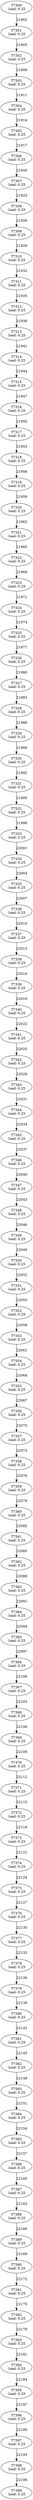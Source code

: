 digraph taskgraph {
	T7300 [label= "T7300\n load: 0.25"];
	T7301 [label= "T7301\n load: 0.25"];
	T7300 -> T7301[label=21902];
	T7302 [label= "T7302\n load: 0.25"];
	T7301 -> T7302[label=21905];
	T7303 [label= "T7303\n load: 0.25"];
	T7302 -> T7303[label=21908];
	T7304 [label= "T7304\n load: 0.25"];
	T7303 -> T7304[label=21911];
	T7305 [label= "T7305\n load: 0.25"];
	T7304 -> T7305[label=21914];
	T7306 [label= "T7306\n load: 0.25"];
	T7305 -> T7306[label=21917];
	T7307 [label= "T7307\n load: 0.25"];
	T7306 -> T7307[label=21920];
	T7308 [label= "T7308\n load: 0.25"];
	T7307 -> T7308[label=21923];
	T7309 [label= "T7309\n load: 0.25"];
	T7308 -> T7309[label=21926];
	T7310 [label= "T7310\n load: 0.25"];
	T7309 -> T7310[label=21929];
	T7311 [label= "T7311\n load: 0.25"];
	T7310 -> T7311[label=21932];
	T7312 [label= "T7312\n load: 0.25"];
	T7311 -> T7312[label=21935];
	T7313 [label= "T7313\n load: 0.25"];
	T7312 -> T7313[label=21938];
	T7314 [label= "T7314\n load: 0.25"];
	T7313 -> T7314[label=21941];
	T7315 [label= "T7315\n load: 0.25"];
	T7314 -> T7315[label=21944];
	T7316 [label= "T7316\n load: 0.25"];
	T7315 -> T7316[label=21947];
	T7317 [label= "T7317\n load: 0.25"];
	T7316 -> T7317[label=21950];
	T7318 [label= "T7318\n load: 0.25"];
	T7317 -> T7318[label=21953];
	T7319 [label= "T7319\n load: 0.25"];
	T7318 -> T7319[label=21956];
	T7320 [label= "T7320\n load: 0.25"];
	T7319 -> T7320[label=21959];
	T7321 [label= "T7321\n load: 0.25"];
	T7320 -> T7321[label=21962];
	T7322 [label= "T7322\n load: 0.25"];
	T7321 -> T7322[label=21965];
	T7323 [label= "T7323\n load: 0.25"];
	T7322 -> T7323[label=21968];
	T7324 [label= "T7324\n load: 0.25"];
	T7323 -> T7324[label=21971];
	T7325 [label= "T7325\n load: 0.25"];
	T7324 -> T7325[label=21974];
	T7326 [label= "T7326\n load: 0.25"];
	T7325 -> T7326[label=21977];
	T7327 [label= "T7327\n load: 0.25"];
	T7326 -> T7327[label=21980];
	T7328 [label= "T7328\n load: 0.25"];
	T7327 -> T7328[label=21983];
	T7329 [label= "T7329\n load: 0.25"];
	T7328 -> T7329[label=21986];
	T7330 [label= "T7330\n load: 0.25"];
	T7329 -> T7330[label=21989];
	T7331 [label= "T7331\n load: 0.25"];
	T7330 -> T7331[label=21992];
	T7332 [label= "T7332\n load: 0.25"];
	T7331 -> T7332[label=21995];
	T7333 [label= "T7333\n load: 0.25"];
	T7332 -> T7333[label=21998];
	T7334 [label= "T7334\n load: 0.25"];
	T7333 -> T7334[label=22001];
	T7335 [label= "T7335\n load: 0.25"];
	T7334 -> T7335[label=22004];
	T7336 [label= "T7336\n load: 0.25"];
	T7335 -> T7336[label=22007];
	T7337 [label= "T7337\n load: 0.25"];
	T7336 -> T7337[label=22010];
	T7338 [label= "T7338\n load: 0.25"];
	T7337 -> T7338[label=22013];
	T7339 [label= "T7339\n load: 0.25"];
	T7338 -> T7339[label=22016];
	T7340 [label= "T7340\n load: 0.25"];
	T7339 -> T7340[label=22019];
	T7341 [label= "T7341\n load: 0.25"];
	T7340 -> T7341[label=22022];
	T7342 [label= "T7342\n load: 0.25"];
	T7341 -> T7342[label=22025];
	T7343 [label= "T7343\n load: 0.25"];
	T7342 -> T7343[label=22028];
	T7344 [label= "T7344\n load: 0.25"];
	T7343 -> T7344[label=22031];
	T7345 [label= "T7345\n load: 0.25"];
	T7344 -> T7345[label=22034];
	T7346 [label= "T7346\n load: 0.25"];
	T7345 -> T7346[label=22037];
	T7347 [label= "T7347\n load: 0.25"];
	T7346 -> T7347[label=22040];
	T7348 [label= "T7348\n load: 0.25"];
	T7347 -> T7348[label=22043];
	T7349 [label= "T7349\n load: 0.25"];
	T7348 -> T7349[label=22046];
	T7350 [label= "T7350\n load: 0.25"];
	T7349 -> T7350[label=22049];
	T7351 [label= "T7351\n load: 0.25"];
	T7350 -> T7351[label=22052];
	T7352 [label= "T7352\n load: 0.25"];
	T7351 -> T7352[label=22055];
	T7353 [label= "T7353\n load: 0.25"];
	T7352 -> T7353[label=22058];
	T7354 [label= "T7354\n load: 0.25"];
	T7353 -> T7354[label=22061];
	T7355 [label= "T7355\n load: 0.25"];
	T7354 -> T7355[label=22064];
	T7356 [label= "T7356\n load: 0.25"];
	T7355 -> T7356[label=22067];
	T7357 [label= "T7357\n load: 0.25"];
	T7356 -> T7357[label=22070];
	T7358 [label= "T7358\n load: 0.25"];
	T7357 -> T7358[label=22073];
	T7359 [label= "T7359\n load: 0.25"];
	T7358 -> T7359[label=22076];
	T7360 [label= "T7360\n load: 0.25"];
	T7359 -> T7360[label=22079];
	T7361 [label= "T7361\n load: 0.25"];
	T7360 -> T7361[label=22082];
	T7362 [label= "T7362\n load: 0.25"];
	T7361 -> T7362[label=22085];
	T7363 [label= "T7363\n load: 0.25"];
	T7362 -> T7363[label=22088];
	T7364 [label= "T7364\n load: 0.25"];
	T7363 -> T7364[label=22091];
	T7365 [label= "T7365\n load: 0.25"];
	T7364 -> T7365[label=22094];
	T7366 [label= "T7366\n load: 0.25"];
	T7365 -> T7366[label=22097];
	T7367 [label= "T7367\n load: 0.25"];
	T7366 -> T7367[label=22100];
	T7368 [label= "T7368\n load: 0.25"];
	T7367 -> T7368[label=22103];
	T7369 [label= "T7369\n load: 0.25"];
	T7368 -> T7369[label=22106];
	T7370 [label= "T7370\n load: 0.25"];
	T7369 -> T7370[label=22109];
	T7371 [label= "T7371\n load: 0.25"];
	T7370 -> T7371[label=22112];
	T7372 [label= "T7372\n load: 0.25"];
	T7371 -> T7372[label=22115];
	T7373 [label= "T7373\n load: 0.25"];
	T7372 -> T7373[label=22118];
	T7374 [label= "T7374\n load: 0.25"];
	T7373 -> T7374[label=22121];
	T7375 [label= "T7375\n load: 0.25"];
	T7374 -> T7375[label=22124];
	T7376 [label= "T7376\n load: 0.25"];
	T7375 -> T7376[label=22127];
	T7377 [label= "T7377\n load: 0.25"];
	T7376 -> T7377[label=22130];
	T7378 [label= "T7378\n load: 0.25"];
	T7377 -> T7378[label=22133];
	T7379 [label= "T7379\n load: 0.25"];
	T7378 -> T7379[label=22136];
	T7380 [label= "T7380\n load: 0.25"];
	T7379 -> T7380[label=22139];
	T7381 [label= "T7381\n load: 0.25"];
	T7380 -> T7381[label=22142];
	T7382 [label= "T7382\n load: 0.25"];
	T7381 -> T7382[label=22145];
	T7383 [label= "T7383\n load: 0.25"];
	T7382 -> T7383[label=22148];
	T7384 [label= "T7384\n load: 0.25"];
	T7383 -> T7384[label=22151];
	T7385 [label= "T7385\n load: 0.25"];
	T7384 -> T7385[label=22154];
	T7386 [label= "T7386\n load: 0.25"];
	T7385 -> T7386[label=22157];
	T7387 [label= "T7387\n load: 0.25"];
	T7386 -> T7387[label=22160];
	T7388 [label= "T7388\n load: 0.25"];
	T7387 -> T7388[label=22163];
	T7389 [label= "T7389\n load: 0.25"];
	T7388 -> T7389[label=22166];
	T7390 [label= "T7390\n load: 0.25"];
	T7389 -> T7390[label=22169];
	T7391 [label= "T7391\n load: 0.25"];
	T7390 -> T7391[label=22172];
	T7392 [label= "T7392\n load: 0.25"];
	T7391 -> T7392[label=22175];
	T7393 [label= "T7393\n load: 0.25"];
	T7392 -> T7393[label=22178];
	T7394 [label= "T7394\n load: 0.25"];
	T7393 -> T7394[label=22181];
	T7395 [label= "T7395\n load: 0.25"];
	T7394 -> T7395[label=22184];
	T7396 [label= "T7396\n load: 0.25"];
	T7395 -> T7396[label=22187];
	T7397 [label= "T7397\n load: 0.25"];
	T7396 -> T7397[label=22190];
	T7398 [label= "T7398\n load: 0.25"];
	T7397 -> T7398[label=22193];
	T7399 [label= "T7399\n load: 0.25"];
	T7398 -> T7399[label=22196];
}